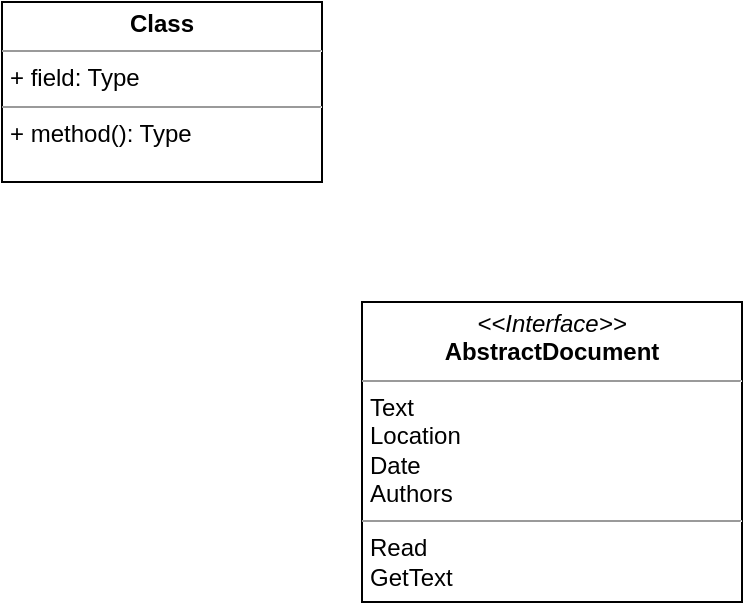 <mxfile version="14.8.2" type="onedrive"><diagram id="C5RBs43oDa-KdzZeNtuy" name="Page-1"><mxGraphModel dx="1122" dy="762" grid="1" gridSize="10" guides="1" tooltips="1" connect="1" arrows="1" fold="1" page="1" pageScale="1" pageWidth="827" pageHeight="1169" math="0" shadow="0"><root><mxCell id="WIyWlLk6GJQsqaUBKTNV-0"/><mxCell id="WIyWlLk6GJQsqaUBKTNV-1" parent="WIyWlLk6GJQsqaUBKTNV-0"/><mxCell id="c5gDCh1-TEW7WeXEPYJ_-1" value="&lt;p style=&quot;margin:0px;margin-top:4px;text-align:center;&quot;&gt;&lt;b&gt;Class&lt;/b&gt;&lt;/p&gt;&lt;hr size=&quot;1&quot;/&gt;&lt;p style=&quot;margin:0px;margin-left:4px;&quot;&gt;+ field: Type&lt;/p&gt;&lt;hr size=&quot;1&quot;/&gt;&lt;p style=&quot;margin:0px;margin-left:4px;&quot;&gt;+ method(): Type&lt;/p&gt;" style="verticalAlign=top;align=left;overflow=fill;fontSize=12;fontFamily=Helvetica;html=1;" vertex="1" parent="WIyWlLk6GJQsqaUBKTNV-1"><mxGeometry x="10" y="210" width="160" height="90" as="geometry"/></mxCell><mxCell id="c5gDCh1-TEW7WeXEPYJ_-3" value="&lt;p style=&quot;margin: 0px ; margin-top: 4px ; text-align: center&quot;&gt;&lt;i&gt;&amp;lt;&amp;lt;Interface&amp;gt;&amp;gt;&lt;/i&gt;&lt;br&gt;&lt;b&gt;AbstractDocument&lt;/b&gt;&lt;/p&gt;&lt;hr size=&quot;1&quot;&gt;&lt;p style=&quot;margin: 0px ; margin-left: 4px&quot;&gt;Text&lt;br&gt;Location&lt;/p&gt;&lt;p style=&quot;margin: 0px ; margin-left: 4px&quot;&gt;Date&lt;/p&gt;&lt;p style=&quot;margin: 0px ; margin-left: 4px&quot;&gt;Authors&lt;/p&gt;&lt;hr size=&quot;1&quot;&gt;&lt;p style=&quot;margin: 0px ; margin-left: 4px&quot;&gt;Read&lt;br&gt;GetText&lt;/p&gt;" style="verticalAlign=top;align=left;overflow=fill;fontSize=12;fontFamily=Helvetica;html=1;" vertex="1" parent="WIyWlLk6GJQsqaUBKTNV-1"><mxGeometry x="190" y="360" width="190" height="150" as="geometry"/></mxCell></root></mxGraphModel></diagram></mxfile>